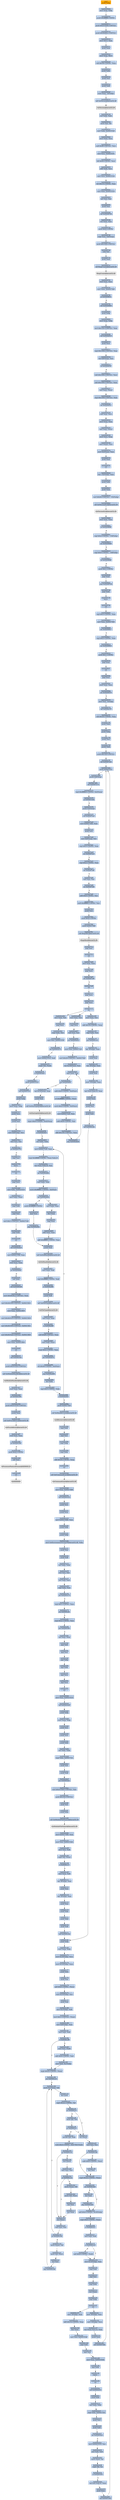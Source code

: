 digraph G {
node[shape=rectangle,style=filled,fillcolor=lightsteelblue,color=lightsteelblue]
bgcolor="transparent"
a0x0040950cpushl_ebp[label="start\npushl %ebp",color="lightgrey",fillcolor="orange"];
a0x0040950dmovl_esp_ebp[label="0x0040950d\nmovl %esp, %ebp"];
a0x0040950fpushl_0xffffffffUINT8[label="0x0040950f\npushl $0xffffffff<UINT8>"];
a0x00409511pushl_0x410248UINT32[label="0x00409511\npushl $0x410248<UINT32>"];
a0x00409516pushl_0x40d04cUINT32[label="0x00409516\npushl $0x40d04c<UINT32>"];
a0x0040951bmovl_fs_0_eax[label="0x0040951b\nmovl %fs:0, %eax"];
a0x00409521pushl_eax[label="0x00409521\npushl %eax"];
a0x00409522movl_esp_fs_0[label="0x00409522\nmovl %esp, %fs:0"];
a0x00409529subl_0x58UINT8_esp[label="0x00409529\nsubl $0x58<UINT8>, %esp"];
a0x0040952cpushl_ebx[label="0x0040952c\npushl %ebx"];
a0x0040952dpushl_esi[label="0x0040952d\npushl %esi"];
a0x0040952epushl_edi[label="0x0040952e\npushl %edi"];
a0x0040952fmovl_esp__24ebp_[label="0x0040952f\nmovl %esp, -24(%ebp)"];
a0x00409532call_GetVersion_kernel32_dll[label="0x00409532\ncall GetVersion@kernel32.dll"];
GetVersion_kernel32_dll[label="GetVersion@kernel32.dll",color="lightgrey",fillcolor="lightgrey"];
a0x00409538xorl_edx_edx[label="0x00409538\nxorl %edx, %edx"];
a0x0040953amovb_ah_dl[label="0x0040953a\nmovb %ah, %dl"];
a0x0040953cmovl_edx_0x00415340[label="0x0040953c\nmovl %edx, 0x00415340"];
a0x00409542movl_eax_ecx[label="0x00409542\nmovl %eax, %ecx"];
a0x00409544andl_0xffUINT32_ecx[label="0x00409544\nandl $0xff<UINT32>, %ecx"];
a0x0040954amovl_ecx_0x0041533c[label="0x0040954a\nmovl %ecx, 0x0041533c"];
a0x00409550shll_0x8UINT8_ecx[label="0x00409550\nshll $0x8<UINT8>, %ecx"];
a0x00409553addl_edx_ecx[label="0x00409553\naddl %edx, %ecx"];
a0x00409555movl_ecx_0x00415338[label="0x00409555\nmovl %ecx, 0x00415338"];
a0x0040955bshrl_0x10UINT8_eax[label="0x0040955b\nshrl $0x10<UINT8>, %eax"];
a0x0040955emovl_eax_0x00415334[label="0x0040955e\nmovl %eax, 0x00415334"];
a0x00409563xorl_esi_esi[label="0x00409563\nxorl %esi, %esi"];
a0x00409565pushl_esi[label="0x00409565\npushl %esi"];
a0x00409566call_0x004097db[label="0x00409566\ncall 0x004097db"];
a0x004097dbxorl_eax_eax[label="0x004097db\nxorl %eax, %eax"];
a0x004097ddpushl_0x0UINT8[label="0x004097dd\npushl $0x0<UINT8>"];
a0x004097dfcmpl_eax_0x8esp_[label="0x004097df\ncmpl %eax, 0x8(%esp)"];
a0x004097e3pushl_0x1000UINT32[label="0x004097e3\npushl $0x1000<UINT32>"];
a0x004097e8sete_al[label="0x004097e8\nsete %al"];
a0x004097ebpushl_eax[label="0x004097eb\npushl %eax"];
a0x004097eccall_HeapCreate_kernel32_dll[label="0x004097ec\ncall HeapCreate@kernel32.dll"];
HeapCreate_kernel32_dll[label="HeapCreate@kernel32.dll",color="lightgrey",fillcolor="lightgrey"];
a0x004097f2testl_eax_eax[label="0x004097f2\ntestl %eax, %eax"];
a0x004097f4movl_eax_0x00417d40[label="0x004097f4\nmovl %eax, 0x00417d40"];
a0x004097f9je_0x00409831[label="0x004097f9\nje 0x00409831"];
a0x004097fbcall_0x00409693[label="0x004097fb\ncall 0x00409693"];
a0x00409693pushl_ebp[label="0x00409693\npushl %ebp"];
a0x00409694movl_esp_ebp[label="0x00409694\nmovl %esp, %ebp"];
a0x00409696movl_0x122cUINT32_eax[label="0x00409696\nmovl $0x122c<UINT32>, %eax"];
a0x0040969bcall_0x0040d510[label="0x0040969b\ncall 0x0040d510"];
a0x0040d510pushl_ecx[label="0x0040d510\npushl %ecx"];
a0x0040d511cmpl_0x1000UINT32_eax[label="0x0040d511\ncmpl $0x1000<UINT32>, %eax"];
a0x0040d516leal_0x8esp__ecx[label="0x0040d516\nleal 0x8(%esp), %ecx"];
a0x0040d51ajb_0x0040d530[label="0x0040d51a\njb 0x0040d530"];
a0x0040d51csubl_0x1000UINT32_ecx[label="0x0040d51c\nsubl $0x1000<UINT32>, %ecx"];
a0x0040d522subl_0x1000UINT32_eax[label="0x0040d522\nsubl $0x1000<UINT32>, %eax"];
a0x0040d527testl_eax_ecx_[label="0x0040d527\ntestl %eax, (%ecx)"];
a0x0040d529cmpl_0x1000UINT32_eax[label="0x0040d529\ncmpl $0x1000<UINT32>, %eax"];
a0x0040d52ejae_0x0040d51c[label="0x0040d52e\njae 0x0040d51c"];
a0x0040d530subl_eax_ecx[label="0x0040d530\nsubl %eax, %ecx"];
a0x0040d532movl_esp_eax[label="0x0040d532\nmovl %esp, %eax"];
a0x0040d534testl_eax_ecx_[label="0x0040d534\ntestl %eax, (%ecx)"];
a0x0040d536movl_ecx_esp[label="0x0040d536\nmovl %ecx, %esp"];
a0x0040d538movl_eax__ecx[label="0x0040d538\nmovl (%eax), %ecx"];
a0x0040d53amovl_0x4eax__eax[label="0x0040d53a\nmovl 0x4(%eax), %eax"];
a0x0040d53dpushl_eax[label="0x0040d53d\npushl %eax"];
a0x0040d53eret[label="0x0040d53e\nret"];
a0x004096a0leal__152ebp__eax[label="0x004096a0\nleal -152(%ebp), %eax"];
a0x004096a6pushl_ebx[label="0x004096a6\npushl %ebx"];
a0x004096a7pushl_eax[label="0x004096a7\npushl %eax"];
a0x004096a8movl_0x94UINT32__152ebp_[label="0x004096a8\nmovl $0x94<UINT32>, -152(%ebp)"];
a0x004096b2call_GetVersionExA_kernel32_dll[label="0x004096b2\ncall GetVersionExA@kernel32.dll"];
GetVersionExA_kernel32_dll[label="GetVersionExA@kernel32.dll",color="lightgrey",fillcolor="lightgrey"];
a0x004096b8testl_eax_eax[label="0x004096b8\ntestl %eax, %eax"];
a0x004096baje_0x004096d6[label="0x004096ba\nje 0x004096d6"];
a0x004096bccmpl_0x2UINT8__136ebp_[label="0x004096bc\ncmpl $0x2<UINT8>, -136(%ebp)"];
a0x004096c3jne_0x004096d6[label="0x004096c3\njne 0x004096d6"];
a0x004096c5cmpl_0x5UINT8__148ebp_[label="0x004096c5\ncmpl $0x5<UINT8>, -148(%ebp)"];
a0x004096ccjb_0x004096d6[label="0x004096cc\njb 0x004096d6"];
a0x004096cepushl_0x1UINT8[label="0x004096ce\npushl $0x1<UINT8>"];
a0x004096d0popl_eax[label="0x004096d0\npopl %eax"];
a0x004096d1jmp_0x004097d8[label="0x004096d1\njmp 0x004097d8"];
a0x004097d8popl_ebx[label="0x004097d8\npopl %ebx"];
a0x004097d9leave_[label="0x004097d9\nleave "];
a0x004097daret[label="0x004097da\nret"];
a0x00409800cmpl_0x3UINT8_eax[label="0x00409800\ncmpl $0x3<UINT8>, %eax"];
a0x00409803movl_eax_0x00417d44[label="0x00409803\nmovl %eax, 0x00417d44"];
a0x00409808jne_0x00409817[label="0x00409808\njne 0x00409817"];
a0x00409817cmpl_0x2UINT8_eax[label="0x00409817\ncmpl $0x2<UINT8>, %eax"];
a0x0040981ajne_0x00409834[label="0x0040981a\njne 0x00409834"];
a0x00409834pushl_0x1UINT8[label="0x00409834\npushl $0x1<UINT8>"];
a0x00409836popl_eax[label="0x00409836\npopl %eax"];
a0x00409837ret[label="0x00409837\nret"];
a0x0040956bpopl_ecx[label="0x0040956b\npopl %ecx"];
a0x0040956ctestl_eax_eax[label="0x0040956c\ntestl %eax, %eax"];
a0x0040956ejne_0x00409578[label="0x0040956e\njne 0x00409578"];
a0x00409578movl_esi__4ebp_[label="0x00409578\nmovl %esi, -4(%ebp)"];
a0x0040957bcall_0x0040a7f3[label="0x0040957b\ncall 0x0040a7f3"];
a0x0040a7f3subl_0x44UINT8_esp[label="0x0040a7f3\nsubl $0x44<UINT8>, %esp"];
a0x0040a7f6pushl_ebx[label="0x0040a7f6\npushl %ebx"];
a0x0040a7f7pushl_ebp[label="0x0040a7f7\npushl %ebp"];
a0x0040a7f8pushl_esi[label="0x0040a7f8\npushl %esi"];
a0x0040a7f9pushl_edi[label="0x0040a7f9\npushl %edi"];
a0x0040a7fapushl_0x100UINT32[label="0x0040a7fa\npushl $0x100<UINT32>"];
a0x0040a7ffcall_0x00407e62[label="0x0040a7ff\ncall 0x00407e62"];
a0x00407e62pushl_0x0041531c[label="0x00407e62\npushl 0x0041531c"];
a0x00407e68pushl_0x8esp_[label="0x00407e68\npushl 0x8(%esp)"];
a0x00407e6ccall_0x00407e74[label="0x00407e6c\ncall 0x00407e74"];
a0x00407e74cmpl_0xffffffe0UINT8_0x4esp_[label="0x00407e74\ncmpl $0xffffffe0<UINT8>, 0x4(%esp)"];
a0x00407e79ja_0x00407e9d[label="0x00407e79\nja 0x00407e9d"];
a0x00407e7bpushl_0x4esp_[label="0x00407e7b\npushl 0x4(%esp)"];
a0x00407e7fcall_0x00407ea0[label="0x00407e7f\ncall 0x00407ea0"];
a0x00407ea0movl_0x00417d44_eax[label="0x00407ea0\nmovl 0x00417d44, %eax"];
a0x00407ea5pushl_esi[label="0x00407ea5\npushl %esi"];
a0x00407ea6movl_0x8esp__esi[label="0x00407ea6\nmovl 0x8(%esp), %esi"];
a0x00407eaacmpl_0x3UINT8_eax[label="0x00407eaa\ncmpl $0x3<UINT8>, %eax"];
a0x00407eadjne_0x00407ec4[label="0x00407ead\njne 0x00407ec4"];
a0x00407ec4cmpl_0x2UINT8_eax[label="0x00407ec4\ncmpl $0x2<UINT8>, %eax"];
a0x00407ec7jne_0x00407ef6[label="0x00407ec7\njne 0x00407ef6"];
a0x00407ef6testl_esi_esi[label="0x00407ef6\ntestl %esi, %esi"];
a0x00407ef8jne_0x00407efd[label="0x00407ef8\njne 0x00407efd"];
a0x00407efdaddl_0xfUINT8_esi[label="0x00407efd\naddl $0xf<UINT8>, %esi"];
a0x00407f00andl_0xfffffff0UINT8_esi[label="0x00407f00\nandl $0xfffffff0<UINT8>, %esi"];
a0x00407f03pushl_esi[label="0x00407f03\npushl %esi"];
a0x00407f04pushl_0x0UINT8[label="0x00407f04\npushl $0x0<UINT8>"];
a0x00407f06pushl_0x00417d40[label="0x00407f06\npushl 0x00417d40"];
a0x00407f0ccall_HeapAlloc_kernel32_dll[label="0x00407f0c\ncall HeapAlloc@kernel32.dll"];
HeapAlloc_kernel32_dll[label="HeapAlloc@kernel32.dll",color="lightgrey",fillcolor="lightgrey"];
a0x00407f12popl_esi[label="0x00407f12\npopl %esi"];
a0x00407f13ret[label="0x00407f13\nret"];
a0x00407e84testl_eax_eax[label="0x00407e84\ntestl %eax, %eax"];
a0x00407e86popl_ecx[label="0x00407e86\npopl %ecx"];
a0x00407e87jne_0x00407e9f[label="0x00407e87\njne 0x00407e9f"];
a0x00407e9fret[label="0x00407e9f\nret"];
a0x00407e71popl_ecx[label="0x00407e71\npopl %ecx"];
a0x00407e72popl_ecx[label="0x00407e72\npopl %ecx"];
a0x00407e73ret[label="0x00407e73\nret"];
a0x0040a804movl_eax_esi[label="0x0040a804\nmovl %eax, %esi"];
a0x0040a806popl_ecx[label="0x0040a806\npopl %ecx"];
a0x0040a807testl_esi_esi[label="0x0040a807\ntestl %esi, %esi"];
a0x0040a809jne_0x0040a813[label="0x0040a809\njne 0x0040a813"];
a0x0040a813movl_esi_0x00417c20[label="0x0040a813\nmovl %esi, 0x00417c20"];
a0x0040a819movl_0x20UINT32_0x00417d20[label="0x0040a819\nmovl $0x20<UINT32>, 0x00417d20"];
a0x0040a823leal_0x100esi__eax[label="0x0040a823\nleal 0x100(%esi), %eax"];
a0x0040a829cmpl_eax_esi[label="0x0040a829\ncmpl %eax, %esi"];
a0x0040a82bjae_0x0040a847[label="0x0040a82b\njae 0x0040a847"];
a0x0040a82dandb_0x0UINT8_0x4esi_[label="0x0040a82d\nandb $0x0<UINT8>, 0x4(%esi)"];
a0x0040a831orl_0xffffffffUINT8_esi_[label="0x0040a831\norl $0xffffffff<UINT8>, (%esi)"];
a0x0040a834movb_0xaUINT8_0x5esi_[label="0x0040a834\nmovb $0xa<UINT8>, 0x5(%esi)"];
a0x0040a838movl_0x00417c20_eax[label="0x0040a838\nmovl 0x00417c20, %eax"];
a0x0040a83daddl_0x8UINT8_esi[label="0x0040a83d\naddl $0x8<UINT8>, %esi"];
a0x0040a840addl_0x100UINT32_eax[label="0x0040a840\naddl $0x100<UINT32>, %eax"];
a0x0040a845jmp_0x0040a829[label="0x0040a845\njmp 0x0040a829"];
a0x0040a847leal_0x10esp__eax[label="0x0040a847\nleal 0x10(%esp), %eax"];
a0x0040a84bpushl_eax[label="0x0040a84b\npushl %eax"];
a0x0040a84ccall_GetStartupInfoA_kernel32_dll[label="0x0040a84c\ncall GetStartupInfoA@kernel32.dll"];
GetStartupInfoA_kernel32_dll[label="GetStartupInfoA@kernel32.dll",color="lightgrey",fillcolor="lightgrey"];
a0x0040a852cmpw_0x0UINT8_0x42esp_[label="0x0040a852\ncmpw $0x0<UINT8>, 0x42(%esp)"];
a0x0040a858je_0x0040a923[label="0x0040a858\nje 0x0040a923"];
a0x0040a923xorl_ebx_ebx[label="0x0040a923\nxorl %ebx, %ebx"];
a0x0040a925movl_0x00417c20_eax[label="0x0040a925\nmovl 0x00417c20, %eax"];
a0x0040a92acmpl_0xffffffffUINT8_eaxebx8_[label="0x0040a92a\ncmpl $0xffffffff<UINT8>, (%eax,%ebx,8)"];
a0x0040a92eleal_eaxebx8__esi[label="0x0040a92e\nleal (%eax,%ebx,8), %esi"];
a0x0040a931jne_0x0040a980[label="0x0040a931\njne 0x0040a980"];
a0x0040a933testl_ebx_ebx[label="0x0040a933\ntestl %ebx, %ebx"];
a0x0040a935movb_0xffffff81UINT8_0x4esi_[label="0x0040a935\nmovb $0xffffff81<UINT8>, 0x4(%esi)"];
a0x0040a939jne_0x0040a940[label="0x0040a939\njne 0x0040a940"];
a0x0040a93bpushl_0xfffffff6UINT8[label="0x0040a93b\npushl $0xfffffff6<UINT8>"];
a0x0040a93dpopl_eax[label="0x0040a93d\npopl %eax"];
a0x0040a93ejmp_0x0040a94a[label="0x0040a93e\njmp 0x0040a94a"];
a0x0040a94apushl_eax[label="0x0040a94a\npushl %eax"];
a0x0040a94bcall_GetStdHandle_kernel32_dll[label="0x0040a94b\ncall GetStdHandle@kernel32.dll"];
GetStdHandle_kernel32_dll[label="GetStdHandle@kernel32.dll",color="lightgrey",fillcolor="lightgrey"];
a0x0040a951movl_eax_edi[label="0x0040a951\nmovl %eax, %edi"];
a0x0040a953cmpl_0xffffffffUINT8_edi[label="0x0040a953\ncmpl $0xffffffff<UINT8>, %edi"];
a0x0040a956je_0x0040a96f[label="0x0040a956\nje 0x0040a96f"];
a0x0040a958pushl_edi[label="0x0040a958\npushl %edi"];
a0x0040a959call_GetFileType_kernel32_dll[label="0x0040a959\ncall GetFileType@kernel32.dll"];
GetFileType_kernel32_dll[label="GetFileType@kernel32.dll",color="lightgrey",fillcolor="lightgrey"];
a0x0040a95ftestl_eax_eax[label="0x0040a95f\ntestl %eax, %eax"];
a0x0040a961je_0x0040a96f[label="0x0040a961\nje 0x0040a96f"];
a0x0040a963andl_0xffUINT32_eax[label="0x0040a963\nandl $0xff<UINT32>, %eax"];
a0x0040a968movl_edi_esi_[label="0x0040a968\nmovl %edi, (%esi)"];
a0x0040a96acmpl_0x2UINT8_eax[label="0x0040a96a\ncmpl $0x2<UINT8>, %eax"];
a0x0040a96djne_0x0040a975[label="0x0040a96d\njne 0x0040a975"];
a0x0040a96forb_0x40UINT8_0x4esi_[label="0x0040a96f\norb $0x40<UINT8>, 0x4(%esi)"];
a0x0040a973jmp_0x0040a984[label="0x0040a973\njmp 0x0040a984"];
a0x0040a984incl_ebx[label="0x0040a984\nincl %ebx"];
a0x0040a985cmpl_0x3UINT8_ebx[label="0x0040a985\ncmpl $0x3<UINT8>, %ebx"];
a0x0040a988jl_0x0040a925[label="0x0040a988\njl 0x0040a925"];
a0x0040a940movl_ebx_eax[label="0x0040a940\nmovl %ebx, %eax"];
a0x0040a942decl_eax[label="0x0040a942\ndecl %eax"];
a0x0040a943negl_eax[label="0x0040a943\nnegl %eax"];
a0x0040a945sbbl_eax_eax[label="0x0040a945\nsbbl %eax, %eax"];
a0x0040a947addl_0xfffffff5UINT8_eax[label="0x0040a947\naddl $0xfffffff5<UINT8>, %eax"];
a0x0040a98apushl_0x00417d20[label="0x0040a98a\npushl 0x00417d20"];
a0x0040a990call_SetHandleCount_kernel32_dll[label="0x0040a990\ncall SetHandleCount@kernel32.dll"];
LockResource_kernel32_dll[label="LockResource@kernel32.dll",color="lightgrey",fillcolor="lightgrey"];
a0x0040a996popl_edi[label="0x0040a996\npopl %edi"];
a0x0040a997popl_esi[label="0x0040a997\npopl %esi"];
a0x0040a998popl_ebp[label="0x0040a998\npopl %ebp"];
a0x0040a999popl_ebx[label="0x0040a999\npopl %ebx"];
a0x0040a99aaddl_0x44UINT8_esp[label="0x0040a99a\naddl $0x44<UINT8>, %esp"];
a0x0040a99dret[label="0x0040a99d\nret"];
a0x00409580call_GetCommandLineA_kernel32_dll[label="0x00409580\ncall GetCommandLineA@kernel32.dll"];
GetCommandLineA_kernel32_dll[label="GetCommandLineA@kernel32.dll",color="lightgrey",fillcolor="lightgrey"];
a0x00409586movl_eax_0x00417d48[label="0x00409586\nmovl %eax, 0x00417d48"];
a0x0040958bcall_0x0040ce22[label="0x0040958b\ncall 0x0040ce22"];
a0x0040ce22pushl_ecx[label="0x0040ce22\npushl %ecx"];
a0x0040ce23pushl_ecx[label="0x0040ce23\npushl %ecx"];
a0x0040ce24movl_0x004154b8_eax[label="0x0040ce24\nmovl 0x004154b8, %eax"];
a0x0040ce29pushl_ebx[label="0x0040ce29\npushl %ebx"];
a0x0040ce2apushl_ebp[label="0x0040ce2a\npushl %ebp"];
a0x0040ce2bmovl_GetEnvironmentStringsW_kernel32_dll_ebp[label="0x0040ce2b\nmovl GetEnvironmentStringsW@kernel32.dll, %ebp"];
a0x0040ce31pushl_esi[label="0x0040ce31\npushl %esi"];
a0x0040ce32pushl_edi[label="0x0040ce32\npushl %edi"];
a0x0040ce33xorl_ebx_ebx[label="0x0040ce33\nxorl %ebx, %ebx"];
a0x0040ce35xorl_esi_esi[label="0x0040ce35\nxorl %esi, %esi"];
a0x0040ce37xorl_edi_edi[label="0x0040ce37\nxorl %edi, %edi"];
a0x0040ce39cmpl_ebx_eax[label="0x0040ce39\ncmpl %ebx, %eax"];
a0x0040ce3bjne_0x0040ce70[label="0x0040ce3b\njne 0x0040ce70"];
a0x0040ce70cmpl_0x1UINT8_eax[label="0x0040ce70\ncmpl $0x1<UINT8>, %eax"];
a0x0040ce73jne_0x0040cefa[label="0x0040ce73\njne 0x0040cefa"];
a0x0040cefacmpl_0x2UINT8_eax[label="0x0040cefa\ncmpl $0x2<UINT8>, %eax"];
a0x0040cefdjne_0x0040cf4b[label="0x0040cefd\njne 0x0040cf4b"];
a0x0040cf4bxorl_eax_eax[label="0x0040cf4b\nxorl %eax, %eax"];
a0x0040cf4dpopl_edi[label="0x0040cf4d\npopl %edi"];
a0x0040cf4epopl_esi[label="0x0040cf4e\npopl %esi"];
a0x0040cf4fpopl_ebp[label="0x0040cf4f\npopl %ebp"];
a0x0040cf50popl_ebx[label="0x0040cf50\npopl %ebx"];
a0x0040cf51popl_ecx[label="0x0040cf51\npopl %ecx"];
a0x0040cf52popl_ecx[label="0x0040cf52\npopl %ecx"];
a0x0040cf53ret[label="0x0040cf53\nret"];
a0x00409590movl_eax_0x00415310[label="0x00409590\nmovl %eax, 0x00415310"];
a0x00409595call_0x0040cbd5[label="0x00409595\ncall 0x0040cbd5"];
a0x0040cbd5pushl_ebp[label="0x0040cbd5\npushl %ebp"];
a0x0040cbd6movl_esp_ebp[label="0x0040cbd6\nmovl %esp, %ebp"];
a0x0040cbd8pushl_ecx[label="0x0040cbd8\npushl %ecx"];
a0x0040cbd9pushl_ecx[label="0x0040cbd9\npushl %ecx"];
a0x0040cbdapushl_ebx[label="0x0040cbda\npushl %ebx"];
a0x0040cbdbxorl_ebx_ebx[label="0x0040cbdb\nxorl %ebx, %ebx"];
a0x0040cbddcmpl_ebx_0x00417c0c[label="0x0040cbdd\ncmpl %ebx, 0x00417c0c"];
a0x0040cbe3pushl_esi[label="0x0040cbe3\npushl %esi"];
a0x0040cbe4pushl_edi[label="0x0040cbe4\npushl %edi"];
a0x0040cbe5jne_0x0040cbec[label="0x0040cbe5\njne 0x0040cbec"];
a0x0040cbecmovl_0x4153b4UINT32_esi[label="0x0040cbec\nmovl $0x4153b4<UINT32>, %esi"];
a0x0040cbf1pushl_0x104UINT32[label="0x0040cbf1\npushl $0x104<UINT32>"];
a0x0040cbf6pushl_esi[label="0x0040cbf6\npushl %esi"];
a0x0040cbf7pushl_ebx[label="0x0040cbf7\npushl %ebx"];
a0x0040cbf8call_GetModuleFileNameA_kernel32_dll[label="0x0040cbf8\ncall GetModuleFileNameA@kernel32.dll"];
GetModuleFileNameA_kernel32_dll[label="GetModuleFileNameA@kernel32.dll",color="lightgrey",fillcolor="lightgrey"];
a0x0040cbfemovl_0x00417d48_eax[label="0x0040cbfe\nmovl 0x00417d48, %eax"];
a0x0040cc03movl_esi_0x00415360[label="0x0040cc03\nmovl %esi, 0x00415360"];
a0x0040cc09movl_esi_edi[label="0x0040cc09\nmovl %esi, %edi"];
a0x0040cc0bcmpb_bl_eax_[label="0x0040cc0b\ncmpb %bl, (%eax)"];
a0x0040cc0dje_0x0040cc11[label="0x0040cc0d\nje 0x0040cc11"];
a0x0040cc0fmovl_eax_edi[label="0x0040cc0f\nmovl %eax, %edi"];
a0x0040cc11leal__8ebp__eax[label="0x0040cc11\nleal -8(%ebp), %eax"];
a0x0040cc14pushl_eax[label="0x0040cc14\npushl %eax"];
a0x0040cc15leal__4ebp__eax[label="0x0040cc15\nleal -4(%ebp), %eax"];
a0x0040cc18pushl_eax[label="0x0040cc18\npushl %eax"];
a0x0040cc19pushl_ebx[label="0x0040cc19\npushl %ebx"];
a0x0040cc1apushl_ebx[label="0x0040cc1a\npushl %ebx"];
a0x0040cc1bpushl_edi[label="0x0040cc1b\npushl %edi"];
a0x0040cc1ccall_0x0040cc6e[label="0x0040cc1c\ncall 0x0040cc6e"];
a0x0040cc6epushl_ebp[label="0x0040cc6e\npushl %ebp"];
a0x0040cc6fmovl_esp_ebp[label="0x0040cc6f\nmovl %esp, %ebp"];
a0x0040cc71movl_0x18ebp__ecx[label="0x0040cc71\nmovl 0x18(%ebp), %ecx"];
a0x0040cc74movl_0x14ebp__eax[label="0x0040cc74\nmovl 0x14(%ebp), %eax"];
a0x0040cc77pushl_ebx[label="0x0040cc77\npushl %ebx"];
a0x0040cc78pushl_esi[label="0x0040cc78\npushl %esi"];
a0x0040cc79andl_0x0UINT8_ecx_[label="0x0040cc79\nandl $0x0<UINT8>, (%ecx)"];
a0x0040cc7cmovl_0x10ebp__esi[label="0x0040cc7c\nmovl 0x10(%ebp), %esi"];
a0x0040cc7fpushl_edi[label="0x0040cc7f\npushl %edi"];
a0x0040cc80movl_0xcebp__edi[label="0x0040cc80\nmovl 0xc(%ebp), %edi"];
a0x0040cc83movl_0x1UINT32_eax_[label="0x0040cc83\nmovl $0x1<UINT32>, (%eax)"];
a0x0040cc89movl_0x8ebp__eax[label="0x0040cc89\nmovl 0x8(%ebp), %eax"];
a0x0040cc8ctestl_edi_edi[label="0x0040cc8c\ntestl %edi, %edi"];
a0x0040cc8eje_0x0040cc98[label="0x0040cc8e\nje 0x0040cc98"];
a0x0040cc98cmpb_0x22UINT8_eax_[label="0x0040cc98\ncmpb $0x22<UINT8>, (%eax)"];
a0x0040cc9bjne_0x0040cce1[label="0x0040cc9b\njne 0x0040cce1"];
a0x0040cc9dmovb_0x1eax__dl[label="0x0040cc9d\nmovb 0x1(%eax), %dl"];
a0x0040cca0incl_eax[label="0x0040cca0\nincl %eax"];
a0x0040cca1cmpb_0x22UINT8_dl[label="0x0040cca1\ncmpb $0x22<UINT8>, %dl"];
a0x0040cca4je_0x0040cccf[label="0x0040cca4\nje 0x0040cccf"];
a0x0040cca6testb_dl_dl[label="0x0040cca6\ntestb %dl, %dl"];
a0x0040cca8je_0x0040cccf[label="0x0040cca8\nje 0x0040cccf"];
a0x0040ccaamovzbl_dl_edx[label="0x0040ccaa\nmovzbl %dl, %edx"];
a0x0040ccadtestb_0x4UINT8_0x417b01edx_[label="0x0040ccad\ntestb $0x4<UINT8>, 0x417b01(%edx)"];
a0x0040ccb4je_0x0040ccc2[label="0x0040ccb4\nje 0x0040ccc2"];
a0x0040ccb6incl_ecx_[label="0x0040ccb6\nincl (%ecx)"];
a0x0040ccb8testl_esi_esi[label="0x0040ccb8\ntestl %esi, %esi"];
a0x0040ccbaje_0x0040ccc2[label="0x0040ccba\nje 0x0040ccc2"];
a0x0040ccc2incl_ecx_[label="0x0040ccc2\nincl (%ecx)"];
a0x0040ccc4testl_esi_esi[label="0x0040ccc4\ntestl %esi, %esi"];
a0x0040ccc6je_0x0040cc9d[label="0x0040ccc6\nje 0x0040cc9d"];
a0x0040cccfincl_ecx_[label="0x0040cccf\nincl (%ecx)"];
a0x0040ccd1testl_esi_esi[label="0x0040ccd1\ntestl %esi, %esi"];
a0x0040ccd3je_0x0040ccd9[label="0x0040ccd3\nje 0x0040ccd9"];
a0x0040ccd9cmpb_0x22UINT8_eax_[label="0x0040ccd9\ncmpb $0x22<UINT8>, (%eax)"];
a0x0040ccdcjne_0x0040cd24[label="0x0040ccdc\njne 0x0040cd24"];
a0x0040ccdeincl_eax[label="0x0040ccde\nincl %eax"];
a0x0040ccdfjmp_0x0040cd24[label="0x0040ccdf\njmp 0x0040cd24"];
a0x0040cd24andl_0x0UINT8_0x18ebp_[label="0x0040cd24\nandl $0x0<UINT8>, 0x18(%ebp)"];
a0x0040cd28cmpb_0x0UINT8_eax_[label="0x0040cd28\ncmpb $0x0<UINT8>, (%eax)"];
a0x0040cd2bje_0x0040ce11[label="0x0040cd2b\nje 0x0040ce11"];
a0x0040ce11testl_edi_edi[label="0x0040ce11\ntestl %edi, %edi"];
a0x0040ce13je_0x0040ce18[label="0x0040ce13\nje 0x0040ce18"];
a0x0040ce18movl_0x14ebp__eax[label="0x0040ce18\nmovl 0x14(%ebp), %eax"];
a0x0040ce1bpopl_edi[label="0x0040ce1b\npopl %edi"];
a0x0040ce1cpopl_esi[label="0x0040ce1c\npopl %esi"];
a0x0040ce1dpopl_ebx[label="0x0040ce1d\npopl %ebx"];
a0x0040ce1eincl_eax_[label="0x0040ce1e\nincl (%eax)"];
a0x0040ce20popl_ebp[label="0x0040ce20\npopl %ebp"];
a0x0040ce21ret[label="0x0040ce21\nret"];
a0x0040cc21movl__8ebp__eax[label="0x0040cc21\nmovl -8(%ebp), %eax"];
a0x0040cc24movl__4ebp__ecx[label="0x0040cc24\nmovl -4(%ebp), %ecx"];
a0x0040cc27leal_eaxecx4__eax[label="0x0040cc27\nleal (%eax,%ecx,4), %eax"];
a0x0040cc2apushl_eax[label="0x0040cc2a\npushl %eax"];
a0x0040cc2bcall_0x00407e62[label="0x0040cc2b\ncall 0x00407e62"];
a0x0040cc30movl_eax_esi[label="0x0040cc30\nmovl %eax, %esi"];
a0x0040cc32addl_0x18UINT8_esp[label="0x0040cc32\naddl $0x18<UINT8>, %esp"];
a0x0040cc35cmpl_ebx_esi[label="0x0040cc35\ncmpl %ebx, %esi"];
a0x0040cc37jne_0x0040cc41[label="0x0040cc37\njne 0x0040cc41"];
a0x0040cc41leal__8ebp__eax[label="0x0040cc41\nleal -8(%ebp), %eax"];
a0x0040cc44pushl_eax[label="0x0040cc44\npushl %eax"];
a0x0040cc45leal__4ebp__eax[label="0x0040cc45\nleal -4(%ebp), %eax"];
a0x0040cc48pushl_eax[label="0x0040cc48\npushl %eax"];
a0x0040cc49movl__4ebp__eax[label="0x0040cc49\nmovl -4(%ebp), %eax"];
a0x0040cc4cleal_esieax4__eax[label="0x0040cc4c\nleal (%esi,%eax,4), %eax"];
a0x0040cc4fpushl_eax[label="0x0040cc4f\npushl %eax"];
a0x0040cc50pushl_esi[label="0x0040cc50\npushl %esi"];
a0x0040cc51pushl_edi[label="0x0040cc51\npushl %edi"];
a0x0040cc52call_0x0040cc6e[label="0x0040cc52\ncall 0x0040cc6e"];
a0x0040cc90movl_esi_edi_[label="0x0040cc90\nmovl %esi, (%edi)"];
a0x0040cc92addl_0x4UINT8_edi[label="0x0040cc92\naddl $0x4<UINT8>, %edi"];
a0x0040cc95movl_edi_0xcebp_[label="0x0040cc95\nmovl %edi, 0xc(%ebp)"];
a0x0040ccbcmovb_eax__dl[label="0x0040ccbc\nmovb (%eax), %dl"];
a0x0040ccbemovb_dl_esi_[label="0x0040ccbe\nmovb %dl, (%esi)"];
a0x0040ccc0incl_esi[label="0x0040ccc0\nincl %esi"];
a0x0040ccc1incl_eax[label="0x0040ccc1\nincl %eax"];
a0x0040ccc8movb_eax__dl[label="0x0040ccc8\nmovb (%eax), %dl"];
a0x0040cccamovb_dl_esi_[label="0x0040ccca\nmovb %dl, (%esi)"];
a0x0040ccccincl_esi[label="0x0040cccc\nincl %esi"];
a0x0040cccdjmp_0x0040cc9d[label="0x0040cccd\njmp 0x0040cc9d"];
a0x0040ccd5andb_0x0UINT8_esi_[label="0x0040ccd5\nandb $0x0<UINT8>, (%esi)"];
a0x0040ccd8incl_esi[label="0x0040ccd8\nincl %esi"];
a0x0040ce15andl_0x0UINT8_edi_[label="0x0040ce15\nandl $0x0<UINT8>, (%edi)"];
a0x0040cc57movl__4ebp__eax[label="0x0040cc57\nmovl -4(%ebp), %eax"];
a0x0040cc5aaddl_0x14UINT8_esp[label="0x0040cc5a\naddl $0x14<UINT8>, %esp"];
a0x0040cc5ddecl_eax[label="0x0040cc5d\ndecl %eax"];
a0x0040cc5emovl_esi_0x00415348[label="0x0040cc5e\nmovl %esi, 0x00415348"];
a0x0040cc64popl_edi[label="0x0040cc64\npopl %edi"];
a0x0040cc65popl_esi[label="0x0040cc65\npopl %esi"];
a0x0040cc66movl_eax_0x00415344[label="0x0040cc66\nmovl %eax, 0x00415344"];
a0x0040cc6bpopl_ebx[label="0x0040cc6b\npopl %ebx"];
a0x0040cc6cleave_[label="0x0040cc6c\nleave "];
a0x0040cc6dret[label="0x0040cc6d\nret"];
a0x0040959acall_0x0040cb1c[label="0x0040959a\ncall 0x0040cb1c"];
a0x0040cb1cpushl_ebx[label="0x0040cb1c\npushl %ebx"];
a0x0040cb1dxorl_ebx_ebx[label="0x0040cb1d\nxorl %ebx, %ebx"];
a0x0040cb1fcmpl_ebx_0x00417c0c[label="0x0040cb1f\ncmpl %ebx, 0x00417c0c"];
a0x0040cb25pushl_esi[label="0x0040cb25\npushl %esi"];
a0x0040cb26pushl_edi[label="0x0040cb26\npushl %edi"];
a0x0040cb27jne_0x0040cb2e[label="0x0040cb27\njne 0x0040cb2e"];
a0x0040cb2emovl_0x00415310_esi[label="0x0040cb2e\nmovl 0x00415310, %esi"];
a0x0040cb34xorl_edi_edi[label="0x0040cb34\nxorl %edi, %edi"];
a0x0040cb36movb_esi__al[label="0x0040cb36\nmovb (%esi), %al"];
a0x0040cb38cmpb_bl_al[label="0x0040cb38\ncmpb %bl, %al"];
a0x0040cb3aje_0x0040cb4e[label="0x0040cb3a\nje 0x0040cb4e"];
a0x0040cb4eleal_0x4edi4__eax[label="0x0040cb4e\nleal 0x4(,%edi,4), %eax"];
a0x0040cb55pushl_eax[label="0x0040cb55\npushl %eax"];
a0x0040cb56call_0x00407e62[label="0x0040cb56\ncall 0x00407e62"];
a0x0040cb5bmovl_eax_esi[label="0x0040cb5b\nmovl %eax, %esi"];
a0x0040cb5dpopl_ecx[label="0x0040cb5d\npopl %ecx"];
a0x0040cb5ecmpl_ebx_esi[label="0x0040cb5e\ncmpl %ebx, %esi"];
a0x0040cb60movl_esi_0x00415350[label="0x0040cb60\nmovl %esi, 0x00415350"];
a0x0040cb66jne_0x0040cb70[label="0x0040cb66\njne 0x0040cb70"];
a0x0040cb70movl_0x00415310_edi[label="0x0040cb70\nmovl 0x00415310, %edi"];
a0x0040cb76cmpb_bl_edi_[label="0x0040cb76\ncmpb %bl, (%edi)"];
a0x0040cb78je_0x0040cbb3[label="0x0040cb78\nje 0x0040cbb3"];
a0x0040cbb3pushl_0x00415310[label="0x0040cbb3\npushl 0x00415310"];
a0x0040cbb9call_0x00407f14[label="0x0040cbb9\ncall 0x00407f14"];
a0x00407f14pushl_ebp[label="0x00407f14\npushl %ebp"];
a0x00407f15movl_esp_ebp[label="0x00407f15\nmovl %esp, %ebp"];
a0x00407f17pushl_ecx[label="0x00407f17\npushl %ecx"];
a0x00407f18pushl_esi[label="0x00407f18\npushl %esi"];
a0x00407f19movl_0x8ebp__esi[label="0x00407f19\nmovl 0x8(%ebp), %esi"];
a0x00407f1ctestl_esi_esi[label="0x00407f1c\ntestl %esi, %esi"];
a0x00407f1eje_0x00407f7a[label="0x00407f1e\nje 0x00407f7a"];
a0x00407f7apopl_esi[label="0x00407f7a\npopl %esi"];
a0x00407f7bleave_[label="0x00407f7b\nleave "];
a0x00407f7cret[label="0x00407f7c\nret"];
a0x0040cbbepopl_ecx[label="0x0040cbbe\npopl %ecx"];
a0x0040cbbfmovl_ebx_0x00415310[label="0x0040cbbf\nmovl %ebx, 0x00415310"];
a0x0040cbc5movl_ebx_esi_[label="0x0040cbc5\nmovl %ebx, (%esi)"];
a0x0040cbc7popl_edi[label="0x0040cbc7\npopl %edi"];
a0x0040cbc8popl_esi[label="0x0040cbc8\npopl %esi"];
a0x0040cbc9movl_0x1UINT32_0x00417c08[label="0x0040cbc9\nmovl $0x1<UINT32>, 0x00417c08"];
a0x0040cbd3popl_ebx[label="0x0040cbd3\npopl %ebx"];
a0x0040cbd4ret[label="0x0040cbd4\nret"];
a0x0040959fcall_0x0040abc8[label="0x0040959f\ncall 0x0040abc8"];
a0x0040abc8movl_0x00411358_eax[label="0x0040abc8\nmovl 0x00411358, %eax"];
a0x0040abcdtestl_eax_eax[label="0x0040abcd\ntestl %eax, %eax"];
a0x0040abcfje_0x0040abd3[label="0x0040abcf\nje 0x0040abd3"];
a0x0040abd1call_eax[label="0x0040abd1\ncall %eax"];
a0x004093c0call_0x004093d8[label="0x004093c0\ncall 0x004093d8"];
a0x004093d8movl_0x40c8caUINT32_eax[label="0x004093d8\nmovl $0x40c8ca<UINT32>, %eax"];
a0x004093ddmovl_0x40c55fUINT32_0x00413834[label="0x004093dd\nmovl $0x40c55f<UINT32>, 0x00413834"];
a0x004093e7movl_eax_0x00413830[label="0x004093e7\nmovl %eax, 0x00413830"];
a0x004093ecmovl_0x40c5c5UINT32_0x00413838[label="0x004093ec\nmovl $0x40c5c5<UINT32>, 0x00413838"];
a0x004093f6movl_0x40c505UINT32_0x0041383c[label="0x004093f6\nmovl $0x40c505<UINT32>, 0x0041383c"];
a0x00409400movl_0x40c5adUINT32_0x00413840[label="0x00409400\nmovl $0x40c5ad<UINT32>, 0x00413840"];
a0x0040940amovl_eax_0x00413844[label="0x0040940a\nmovl %eax, 0x00413844"];
a0x0040940fret[label="0x0040940f\nret"];
a0x004093c5call_0x0040c4dc[label="0x004093c5\ncall 0x0040c4dc"];
a0x0040c4dcpushl_0x41034cUINT32[label="0x0040c4dc\npushl $0x41034c<UINT32>"];
a0x0040c4e1call_GetModuleHandleA_kernel32_dll[label="0x0040c4e1\ncall GetModuleHandleA@kernel32.dll"];
GetModuleHandleA_kernel32_dll[label="GetModuleHandleA@kernel32.dll",color="lightgrey",fillcolor="lightgrey"];
a0x0040c4e7testl_eax_eax[label="0x0040c4e7\ntestl %eax, %eax"];
a0x0040c4e9je_0x0040c500[label="0x0040c4e9\nje 0x0040c500"];
a0x0040c4ebpushl_0x410330UINT32[label="0x0040c4eb\npushl $0x410330<UINT32>"];
a0x0040c4f0pushl_eax[label="0x0040c4f0\npushl %eax"];
a0x0040c4f1call_GetProcAddress_kernel32_dll[label="0x0040c4f1\ncall GetProcAddress@kernel32.dll"];
GetProcAddress_kernel32_dll[label="GetProcAddress@kernel32.dll",color="lightgrey",fillcolor="lightgrey"];
a0x0040c4f7testl_eax_eax[label="0x0040c4f7\ntestl %eax, %eax"];
a0x0040c4f9je_0x0040c500[label="0x0040c4f9\nje 0x0040c500"];
a0x0040c4fbpushl_0x0UINT8[label="0x0040c4fb\npushl $0x0<UINT8>"];
a0x0040c4fdcall_eax[label="0x0040c4fd\ncall %eax"];
IsProcessorFeaturePresent_KERNEL32[label="IsProcessorFeaturePresent@KERNEL32",color="lightgrey",fillcolor="lightgrey"];
a0x0040c4ffret[label="0x0040c4ff\nret"];
a0x00000000[label="0x00000000",color="lightgrey",fillcolor="lightgrey"];
a0x0040950cpushl_ebp -> a0x0040950dmovl_esp_ebp [color="#000000"];
a0x0040950dmovl_esp_ebp -> a0x0040950fpushl_0xffffffffUINT8 [color="#000000"];
a0x0040950fpushl_0xffffffffUINT8 -> a0x00409511pushl_0x410248UINT32 [color="#000000"];
a0x00409511pushl_0x410248UINT32 -> a0x00409516pushl_0x40d04cUINT32 [color="#000000"];
a0x00409516pushl_0x40d04cUINT32 -> a0x0040951bmovl_fs_0_eax [color="#000000"];
a0x0040951bmovl_fs_0_eax -> a0x00409521pushl_eax [color="#000000"];
a0x00409521pushl_eax -> a0x00409522movl_esp_fs_0 [color="#000000"];
a0x00409522movl_esp_fs_0 -> a0x00409529subl_0x58UINT8_esp [color="#000000"];
a0x00409529subl_0x58UINT8_esp -> a0x0040952cpushl_ebx [color="#000000"];
a0x0040952cpushl_ebx -> a0x0040952dpushl_esi [color="#000000"];
a0x0040952dpushl_esi -> a0x0040952epushl_edi [color="#000000"];
a0x0040952epushl_edi -> a0x0040952fmovl_esp__24ebp_ [color="#000000"];
a0x0040952fmovl_esp__24ebp_ -> a0x00409532call_GetVersion_kernel32_dll [color="#000000"];
a0x00409532call_GetVersion_kernel32_dll -> GetVersion_kernel32_dll [color="#000000"];
GetVersion_kernel32_dll -> a0x00409538xorl_edx_edx [color="#000000"];
a0x00409538xorl_edx_edx -> a0x0040953amovb_ah_dl [color="#000000"];
a0x0040953amovb_ah_dl -> a0x0040953cmovl_edx_0x00415340 [color="#000000"];
a0x0040953cmovl_edx_0x00415340 -> a0x00409542movl_eax_ecx [color="#000000"];
a0x00409542movl_eax_ecx -> a0x00409544andl_0xffUINT32_ecx [color="#000000"];
a0x00409544andl_0xffUINT32_ecx -> a0x0040954amovl_ecx_0x0041533c [color="#000000"];
a0x0040954amovl_ecx_0x0041533c -> a0x00409550shll_0x8UINT8_ecx [color="#000000"];
a0x00409550shll_0x8UINT8_ecx -> a0x00409553addl_edx_ecx [color="#000000"];
a0x00409553addl_edx_ecx -> a0x00409555movl_ecx_0x00415338 [color="#000000"];
a0x00409555movl_ecx_0x00415338 -> a0x0040955bshrl_0x10UINT8_eax [color="#000000"];
a0x0040955bshrl_0x10UINT8_eax -> a0x0040955emovl_eax_0x00415334 [color="#000000"];
a0x0040955emovl_eax_0x00415334 -> a0x00409563xorl_esi_esi [color="#000000"];
a0x00409563xorl_esi_esi -> a0x00409565pushl_esi [color="#000000"];
a0x00409565pushl_esi -> a0x00409566call_0x004097db [color="#000000"];
a0x00409566call_0x004097db -> a0x004097dbxorl_eax_eax [color="#000000"];
a0x004097dbxorl_eax_eax -> a0x004097ddpushl_0x0UINT8 [color="#000000"];
a0x004097ddpushl_0x0UINT8 -> a0x004097dfcmpl_eax_0x8esp_ [color="#000000"];
a0x004097dfcmpl_eax_0x8esp_ -> a0x004097e3pushl_0x1000UINT32 [color="#000000"];
a0x004097e3pushl_0x1000UINT32 -> a0x004097e8sete_al [color="#000000"];
a0x004097e8sete_al -> a0x004097ebpushl_eax [color="#000000"];
a0x004097ebpushl_eax -> a0x004097eccall_HeapCreate_kernel32_dll [color="#000000"];
a0x004097eccall_HeapCreate_kernel32_dll -> HeapCreate_kernel32_dll [color="#000000"];
HeapCreate_kernel32_dll -> a0x004097f2testl_eax_eax [color="#000000"];
a0x004097f2testl_eax_eax -> a0x004097f4movl_eax_0x00417d40 [color="#000000"];
a0x004097f4movl_eax_0x00417d40 -> a0x004097f9je_0x00409831 [color="#000000"];
a0x004097f9je_0x00409831 -> a0x004097fbcall_0x00409693 [color="#000000",label="F"];
a0x004097fbcall_0x00409693 -> a0x00409693pushl_ebp [color="#000000"];
a0x00409693pushl_ebp -> a0x00409694movl_esp_ebp [color="#000000"];
a0x00409694movl_esp_ebp -> a0x00409696movl_0x122cUINT32_eax [color="#000000"];
a0x00409696movl_0x122cUINT32_eax -> a0x0040969bcall_0x0040d510 [color="#000000"];
a0x0040969bcall_0x0040d510 -> a0x0040d510pushl_ecx [color="#000000"];
a0x0040d510pushl_ecx -> a0x0040d511cmpl_0x1000UINT32_eax [color="#000000"];
a0x0040d511cmpl_0x1000UINT32_eax -> a0x0040d516leal_0x8esp__ecx [color="#000000"];
a0x0040d516leal_0x8esp__ecx -> a0x0040d51ajb_0x0040d530 [color="#000000"];
a0x0040d51ajb_0x0040d530 -> a0x0040d51csubl_0x1000UINT32_ecx [color="#000000",label="F"];
a0x0040d51csubl_0x1000UINT32_ecx -> a0x0040d522subl_0x1000UINT32_eax [color="#000000"];
a0x0040d522subl_0x1000UINT32_eax -> a0x0040d527testl_eax_ecx_ [color="#000000"];
a0x0040d527testl_eax_ecx_ -> a0x0040d529cmpl_0x1000UINT32_eax [color="#000000"];
a0x0040d529cmpl_0x1000UINT32_eax -> a0x0040d52ejae_0x0040d51c [color="#000000"];
a0x0040d52ejae_0x0040d51c -> a0x0040d530subl_eax_ecx [color="#000000",label="F"];
a0x0040d530subl_eax_ecx -> a0x0040d532movl_esp_eax [color="#000000"];
a0x0040d532movl_esp_eax -> a0x0040d534testl_eax_ecx_ [color="#000000"];
a0x0040d534testl_eax_ecx_ -> a0x0040d536movl_ecx_esp [color="#000000"];
a0x0040d536movl_ecx_esp -> a0x0040d538movl_eax__ecx [color="#000000"];
a0x0040d538movl_eax__ecx -> a0x0040d53amovl_0x4eax__eax [color="#000000"];
a0x0040d53amovl_0x4eax__eax -> a0x0040d53dpushl_eax [color="#000000"];
a0x0040d53dpushl_eax -> a0x0040d53eret [color="#000000"];
a0x0040d53eret -> a0x004096a0leal__152ebp__eax [color="#000000"];
a0x004096a0leal__152ebp__eax -> a0x004096a6pushl_ebx [color="#000000"];
a0x004096a6pushl_ebx -> a0x004096a7pushl_eax [color="#000000"];
a0x004096a7pushl_eax -> a0x004096a8movl_0x94UINT32__152ebp_ [color="#000000"];
a0x004096a8movl_0x94UINT32__152ebp_ -> a0x004096b2call_GetVersionExA_kernel32_dll [color="#000000"];
a0x004096b2call_GetVersionExA_kernel32_dll -> GetVersionExA_kernel32_dll [color="#000000"];
GetVersionExA_kernel32_dll -> a0x004096b8testl_eax_eax [color="#000000"];
a0x004096b8testl_eax_eax -> a0x004096baje_0x004096d6 [color="#000000"];
a0x004096baje_0x004096d6 -> a0x004096bccmpl_0x2UINT8__136ebp_ [color="#000000",label="F"];
a0x004096bccmpl_0x2UINT8__136ebp_ -> a0x004096c3jne_0x004096d6 [color="#000000"];
a0x004096c3jne_0x004096d6 -> a0x004096c5cmpl_0x5UINT8__148ebp_ [color="#000000",label="F"];
a0x004096c5cmpl_0x5UINT8__148ebp_ -> a0x004096ccjb_0x004096d6 [color="#000000"];
a0x004096ccjb_0x004096d6 -> a0x004096cepushl_0x1UINT8 [color="#000000",label="F"];
a0x004096cepushl_0x1UINT8 -> a0x004096d0popl_eax [color="#000000"];
a0x004096d0popl_eax -> a0x004096d1jmp_0x004097d8 [color="#000000"];
a0x004096d1jmp_0x004097d8 -> a0x004097d8popl_ebx [color="#000000"];
a0x004097d8popl_ebx -> a0x004097d9leave_ [color="#000000"];
a0x004097d9leave_ -> a0x004097daret [color="#000000"];
a0x004097daret -> a0x00409800cmpl_0x3UINT8_eax [color="#000000"];
a0x00409800cmpl_0x3UINT8_eax -> a0x00409803movl_eax_0x00417d44 [color="#000000"];
a0x00409803movl_eax_0x00417d44 -> a0x00409808jne_0x00409817 [color="#000000"];
a0x00409808jne_0x00409817 -> a0x00409817cmpl_0x2UINT8_eax [color="#000000",label="T"];
a0x00409817cmpl_0x2UINT8_eax -> a0x0040981ajne_0x00409834 [color="#000000"];
a0x0040981ajne_0x00409834 -> a0x00409834pushl_0x1UINT8 [color="#000000",label="T"];
a0x00409834pushl_0x1UINT8 -> a0x00409836popl_eax [color="#000000"];
a0x00409836popl_eax -> a0x00409837ret [color="#000000"];
a0x00409837ret -> a0x0040956bpopl_ecx [color="#000000"];
a0x0040956bpopl_ecx -> a0x0040956ctestl_eax_eax [color="#000000"];
a0x0040956ctestl_eax_eax -> a0x0040956ejne_0x00409578 [color="#000000"];
a0x0040956ejne_0x00409578 -> a0x00409578movl_esi__4ebp_ [color="#000000",label="T"];
a0x00409578movl_esi__4ebp_ -> a0x0040957bcall_0x0040a7f3 [color="#000000"];
a0x0040957bcall_0x0040a7f3 -> a0x0040a7f3subl_0x44UINT8_esp [color="#000000"];
a0x0040a7f3subl_0x44UINT8_esp -> a0x0040a7f6pushl_ebx [color="#000000"];
a0x0040a7f6pushl_ebx -> a0x0040a7f7pushl_ebp [color="#000000"];
a0x0040a7f7pushl_ebp -> a0x0040a7f8pushl_esi [color="#000000"];
a0x0040a7f8pushl_esi -> a0x0040a7f9pushl_edi [color="#000000"];
a0x0040a7f9pushl_edi -> a0x0040a7fapushl_0x100UINT32 [color="#000000"];
a0x0040a7fapushl_0x100UINT32 -> a0x0040a7ffcall_0x00407e62 [color="#000000"];
a0x0040a7ffcall_0x00407e62 -> a0x00407e62pushl_0x0041531c [color="#000000"];
a0x00407e62pushl_0x0041531c -> a0x00407e68pushl_0x8esp_ [color="#000000"];
a0x00407e68pushl_0x8esp_ -> a0x00407e6ccall_0x00407e74 [color="#000000"];
a0x00407e6ccall_0x00407e74 -> a0x00407e74cmpl_0xffffffe0UINT8_0x4esp_ [color="#000000"];
a0x00407e74cmpl_0xffffffe0UINT8_0x4esp_ -> a0x00407e79ja_0x00407e9d [color="#000000"];
a0x00407e79ja_0x00407e9d -> a0x00407e7bpushl_0x4esp_ [color="#000000",label="F"];
a0x00407e7bpushl_0x4esp_ -> a0x00407e7fcall_0x00407ea0 [color="#000000"];
a0x00407e7fcall_0x00407ea0 -> a0x00407ea0movl_0x00417d44_eax [color="#000000"];
a0x00407ea0movl_0x00417d44_eax -> a0x00407ea5pushl_esi [color="#000000"];
a0x00407ea5pushl_esi -> a0x00407ea6movl_0x8esp__esi [color="#000000"];
a0x00407ea6movl_0x8esp__esi -> a0x00407eaacmpl_0x3UINT8_eax [color="#000000"];
a0x00407eaacmpl_0x3UINT8_eax -> a0x00407eadjne_0x00407ec4 [color="#000000"];
a0x00407eadjne_0x00407ec4 -> a0x00407ec4cmpl_0x2UINT8_eax [color="#000000",label="T"];
a0x00407ec4cmpl_0x2UINT8_eax -> a0x00407ec7jne_0x00407ef6 [color="#000000"];
a0x00407ec7jne_0x00407ef6 -> a0x00407ef6testl_esi_esi [color="#000000",label="T"];
a0x00407ef6testl_esi_esi -> a0x00407ef8jne_0x00407efd [color="#000000"];
a0x00407ef8jne_0x00407efd -> a0x00407efdaddl_0xfUINT8_esi [color="#000000",label="T"];
a0x00407efdaddl_0xfUINT8_esi -> a0x00407f00andl_0xfffffff0UINT8_esi [color="#000000"];
a0x00407f00andl_0xfffffff0UINT8_esi -> a0x00407f03pushl_esi [color="#000000"];
a0x00407f03pushl_esi -> a0x00407f04pushl_0x0UINT8 [color="#000000"];
a0x00407f04pushl_0x0UINT8 -> a0x00407f06pushl_0x00417d40 [color="#000000"];
a0x00407f06pushl_0x00417d40 -> a0x00407f0ccall_HeapAlloc_kernel32_dll [color="#000000"];
a0x00407f0ccall_HeapAlloc_kernel32_dll -> HeapAlloc_kernel32_dll [color="#000000"];
HeapAlloc_kernel32_dll -> a0x00407f12popl_esi [color="#000000"];
a0x00407f12popl_esi -> a0x00407f13ret [color="#000000"];
a0x00407f13ret -> a0x00407e84testl_eax_eax [color="#000000"];
a0x00407e84testl_eax_eax -> a0x00407e86popl_ecx [color="#000000"];
a0x00407e86popl_ecx -> a0x00407e87jne_0x00407e9f [color="#000000"];
a0x00407e87jne_0x00407e9f -> a0x00407e9fret [color="#000000",label="T"];
a0x00407e9fret -> a0x00407e71popl_ecx [color="#000000"];
a0x00407e71popl_ecx -> a0x00407e72popl_ecx [color="#000000"];
a0x00407e72popl_ecx -> a0x00407e73ret [color="#000000"];
a0x00407e73ret -> a0x0040a804movl_eax_esi [color="#000000"];
a0x0040a804movl_eax_esi -> a0x0040a806popl_ecx [color="#000000"];
a0x0040a806popl_ecx -> a0x0040a807testl_esi_esi [color="#000000"];
a0x0040a807testl_esi_esi -> a0x0040a809jne_0x0040a813 [color="#000000"];
a0x0040a809jne_0x0040a813 -> a0x0040a813movl_esi_0x00417c20 [color="#000000",label="T"];
a0x0040a813movl_esi_0x00417c20 -> a0x0040a819movl_0x20UINT32_0x00417d20 [color="#000000"];
a0x0040a819movl_0x20UINT32_0x00417d20 -> a0x0040a823leal_0x100esi__eax [color="#000000"];
a0x0040a823leal_0x100esi__eax -> a0x0040a829cmpl_eax_esi [color="#000000"];
a0x0040a829cmpl_eax_esi -> a0x0040a82bjae_0x0040a847 [color="#000000"];
a0x0040a82bjae_0x0040a847 -> a0x0040a82dandb_0x0UINT8_0x4esi_ [color="#000000",label="F"];
a0x0040a82dandb_0x0UINT8_0x4esi_ -> a0x0040a831orl_0xffffffffUINT8_esi_ [color="#000000"];
a0x0040a831orl_0xffffffffUINT8_esi_ -> a0x0040a834movb_0xaUINT8_0x5esi_ [color="#000000"];
a0x0040a834movb_0xaUINT8_0x5esi_ -> a0x0040a838movl_0x00417c20_eax [color="#000000"];
a0x0040a838movl_0x00417c20_eax -> a0x0040a83daddl_0x8UINT8_esi [color="#000000"];
a0x0040a83daddl_0x8UINT8_esi -> a0x0040a840addl_0x100UINT32_eax [color="#000000"];
a0x0040a840addl_0x100UINT32_eax -> a0x0040a845jmp_0x0040a829 [color="#000000"];
a0x0040a845jmp_0x0040a829 -> a0x0040a829cmpl_eax_esi [color="#000000"];
a0x0040a82bjae_0x0040a847 -> a0x0040a847leal_0x10esp__eax [color="#000000",label="T"];
a0x0040a847leal_0x10esp__eax -> a0x0040a84bpushl_eax [color="#000000"];
a0x0040a84bpushl_eax -> a0x0040a84ccall_GetStartupInfoA_kernel32_dll [color="#000000"];
a0x0040a84ccall_GetStartupInfoA_kernel32_dll -> GetStartupInfoA_kernel32_dll [color="#000000"];
GetStartupInfoA_kernel32_dll -> a0x0040a852cmpw_0x0UINT8_0x42esp_ [color="#000000"];
a0x0040a852cmpw_0x0UINT8_0x42esp_ -> a0x0040a858je_0x0040a923 [color="#000000"];
a0x0040a858je_0x0040a923 -> a0x0040a923xorl_ebx_ebx [color="#000000",label="T"];
a0x0040a923xorl_ebx_ebx -> a0x0040a925movl_0x00417c20_eax [color="#000000"];
a0x0040a925movl_0x00417c20_eax -> a0x0040a92acmpl_0xffffffffUINT8_eaxebx8_ [color="#000000"];
a0x0040a92acmpl_0xffffffffUINT8_eaxebx8_ -> a0x0040a92eleal_eaxebx8__esi [color="#000000"];
a0x0040a92eleal_eaxebx8__esi -> a0x0040a931jne_0x0040a980 [color="#000000"];
a0x0040a931jne_0x0040a980 -> a0x0040a933testl_ebx_ebx [color="#000000",label="F"];
a0x0040a933testl_ebx_ebx -> a0x0040a935movb_0xffffff81UINT8_0x4esi_ [color="#000000"];
a0x0040a935movb_0xffffff81UINT8_0x4esi_ -> a0x0040a939jne_0x0040a940 [color="#000000"];
a0x0040a939jne_0x0040a940 -> a0x0040a93bpushl_0xfffffff6UINT8 [color="#000000",label="F"];
a0x0040a93bpushl_0xfffffff6UINT8 -> a0x0040a93dpopl_eax [color="#000000"];
a0x0040a93dpopl_eax -> a0x0040a93ejmp_0x0040a94a [color="#000000"];
a0x0040a93ejmp_0x0040a94a -> a0x0040a94apushl_eax [color="#000000"];
a0x0040a94apushl_eax -> a0x0040a94bcall_GetStdHandle_kernel32_dll [color="#000000"];
a0x0040a94bcall_GetStdHandle_kernel32_dll -> GetStdHandle_kernel32_dll [color="#000000"];
GetStdHandle_kernel32_dll -> a0x0040a951movl_eax_edi [color="#000000"];
a0x0040a951movl_eax_edi -> a0x0040a953cmpl_0xffffffffUINT8_edi [color="#000000"];
a0x0040a953cmpl_0xffffffffUINT8_edi -> a0x0040a956je_0x0040a96f [color="#000000"];
a0x0040a956je_0x0040a96f -> a0x0040a958pushl_edi [color="#000000",label="F"];
a0x0040a958pushl_edi -> a0x0040a959call_GetFileType_kernel32_dll [color="#000000"];
a0x0040a959call_GetFileType_kernel32_dll -> GetFileType_kernel32_dll [color="#000000"];
GetFileType_kernel32_dll -> a0x0040a95ftestl_eax_eax [color="#000000"];
a0x0040a95ftestl_eax_eax -> a0x0040a961je_0x0040a96f [color="#000000"];
a0x0040a961je_0x0040a96f -> a0x0040a963andl_0xffUINT32_eax [color="#000000",label="F"];
a0x0040a963andl_0xffUINT32_eax -> a0x0040a968movl_edi_esi_ [color="#000000"];
a0x0040a968movl_edi_esi_ -> a0x0040a96acmpl_0x2UINT8_eax [color="#000000"];
a0x0040a96acmpl_0x2UINT8_eax -> a0x0040a96djne_0x0040a975 [color="#000000"];
a0x0040a96djne_0x0040a975 -> a0x0040a96forb_0x40UINT8_0x4esi_ [color="#000000",label="F"];
a0x0040a96forb_0x40UINT8_0x4esi_ -> a0x0040a973jmp_0x0040a984 [color="#000000"];
a0x0040a973jmp_0x0040a984 -> a0x0040a984incl_ebx [color="#000000"];
a0x0040a984incl_ebx -> a0x0040a985cmpl_0x3UINT8_ebx [color="#000000"];
a0x0040a985cmpl_0x3UINT8_ebx -> a0x0040a988jl_0x0040a925 [color="#000000"];
a0x0040a988jl_0x0040a925 -> a0x0040a925movl_0x00417c20_eax [color="#000000",label="T"];
a0x0040a939jne_0x0040a940 -> a0x0040a940movl_ebx_eax [color="#000000",label="T"];
a0x0040a940movl_ebx_eax -> a0x0040a942decl_eax [color="#000000"];
a0x0040a942decl_eax -> a0x0040a943negl_eax [color="#000000"];
a0x0040a943negl_eax -> a0x0040a945sbbl_eax_eax [color="#000000"];
a0x0040a945sbbl_eax_eax -> a0x0040a947addl_0xfffffff5UINT8_eax [color="#000000"];
a0x0040a947addl_0xfffffff5UINT8_eax -> a0x0040a94apushl_eax [color="#000000"];
a0x0040a988jl_0x0040a925 -> a0x0040a98apushl_0x00417d20 [color="#000000",label="F"];
a0x0040a98apushl_0x00417d20 -> a0x0040a990call_SetHandleCount_kernel32_dll [color="#000000"];
a0x0040a990call_SetHandleCount_kernel32_dll -> LockResource_kernel32_dll [color="#000000"];
LockResource_kernel32_dll -> a0x0040a996popl_edi [color="#000000"];
a0x0040a996popl_edi -> a0x0040a997popl_esi [color="#000000"];
a0x0040a997popl_esi -> a0x0040a998popl_ebp [color="#000000"];
a0x0040a998popl_ebp -> a0x0040a999popl_ebx [color="#000000"];
a0x0040a999popl_ebx -> a0x0040a99aaddl_0x44UINT8_esp [color="#000000"];
a0x0040a99aaddl_0x44UINT8_esp -> a0x0040a99dret [color="#000000"];
a0x0040a99dret -> a0x00409580call_GetCommandLineA_kernel32_dll [color="#000000"];
a0x00409580call_GetCommandLineA_kernel32_dll -> GetCommandLineA_kernel32_dll [color="#000000"];
GetCommandLineA_kernel32_dll -> a0x00409586movl_eax_0x00417d48 [color="#000000"];
a0x00409586movl_eax_0x00417d48 -> a0x0040958bcall_0x0040ce22 [color="#000000"];
a0x0040958bcall_0x0040ce22 -> a0x0040ce22pushl_ecx [color="#000000"];
a0x0040ce22pushl_ecx -> a0x0040ce23pushl_ecx [color="#000000"];
a0x0040ce23pushl_ecx -> a0x0040ce24movl_0x004154b8_eax [color="#000000"];
a0x0040ce24movl_0x004154b8_eax -> a0x0040ce29pushl_ebx [color="#000000"];
a0x0040ce29pushl_ebx -> a0x0040ce2apushl_ebp [color="#000000"];
a0x0040ce2apushl_ebp -> a0x0040ce2bmovl_GetEnvironmentStringsW_kernel32_dll_ebp [color="#000000"];
a0x0040ce2bmovl_GetEnvironmentStringsW_kernel32_dll_ebp -> a0x0040ce31pushl_esi [color="#000000"];
a0x0040ce31pushl_esi -> a0x0040ce32pushl_edi [color="#000000"];
a0x0040ce32pushl_edi -> a0x0040ce33xorl_ebx_ebx [color="#000000"];
a0x0040ce33xorl_ebx_ebx -> a0x0040ce35xorl_esi_esi [color="#000000"];
a0x0040ce35xorl_esi_esi -> a0x0040ce37xorl_edi_edi [color="#000000"];
a0x0040ce37xorl_edi_edi -> a0x0040ce39cmpl_ebx_eax [color="#000000"];
a0x0040ce39cmpl_ebx_eax -> a0x0040ce3bjne_0x0040ce70 [color="#000000"];
a0x0040ce3bjne_0x0040ce70 -> a0x0040ce70cmpl_0x1UINT8_eax [color="#000000",label="T"];
a0x0040ce70cmpl_0x1UINT8_eax -> a0x0040ce73jne_0x0040cefa [color="#000000"];
a0x0040ce73jne_0x0040cefa -> a0x0040cefacmpl_0x2UINT8_eax [color="#000000",label="T"];
a0x0040cefacmpl_0x2UINT8_eax -> a0x0040cefdjne_0x0040cf4b [color="#000000"];
a0x0040cefdjne_0x0040cf4b -> a0x0040cf4bxorl_eax_eax [color="#000000",label="T"];
a0x0040cf4bxorl_eax_eax -> a0x0040cf4dpopl_edi [color="#000000"];
a0x0040cf4dpopl_edi -> a0x0040cf4epopl_esi [color="#000000"];
a0x0040cf4epopl_esi -> a0x0040cf4fpopl_ebp [color="#000000"];
a0x0040cf4fpopl_ebp -> a0x0040cf50popl_ebx [color="#000000"];
a0x0040cf50popl_ebx -> a0x0040cf51popl_ecx [color="#000000"];
a0x0040cf51popl_ecx -> a0x0040cf52popl_ecx [color="#000000"];
a0x0040cf52popl_ecx -> a0x0040cf53ret [color="#000000"];
a0x0040cf53ret -> a0x00409590movl_eax_0x00415310 [color="#000000"];
a0x00409590movl_eax_0x00415310 -> a0x00409595call_0x0040cbd5 [color="#000000"];
a0x00409595call_0x0040cbd5 -> a0x0040cbd5pushl_ebp [color="#000000"];
a0x0040cbd5pushl_ebp -> a0x0040cbd6movl_esp_ebp [color="#000000"];
a0x0040cbd6movl_esp_ebp -> a0x0040cbd8pushl_ecx [color="#000000"];
a0x0040cbd8pushl_ecx -> a0x0040cbd9pushl_ecx [color="#000000"];
a0x0040cbd9pushl_ecx -> a0x0040cbdapushl_ebx [color="#000000"];
a0x0040cbdapushl_ebx -> a0x0040cbdbxorl_ebx_ebx [color="#000000"];
a0x0040cbdbxorl_ebx_ebx -> a0x0040cbddcmpl_ebx_0x00417c0c [color="#000000"];
a0x0040cbddcmpl_ebx_0x00417c0c -> a0x0040cbe3pushl_esi [color="#000000"];
a0x0040cbe3pushl_esi -> a0x0040cbe4pushl_edi [color="#000000"];
a0x0040cbe4pushl_edi -> a0x0040cbe5jne_0x0040cbec [color="#000000"];
a0x0040cbe5jne_0x0040cbec -> a0x0040cbecmovl_0x4153b4UINT32_esi [color="#000000",label="T"];
a0x0040cbecmovl_0x4153b4UINT32_esi -> a0x0040cbf1pushl_0x104UINT32 [color="#000000"];
a0x0040cbf1pushl_0x104UINT32 -> a0x0040cbf6pushl_esi [color="#000000"];
a0x0040cbf6pushl_esi -> a0x0040cbf7pushl_ebx [color="#000000"];
a0x0040cbf7pushl_ebx -> a0x0040cbf8call_GetModuleFileNameA_kernel32_dll [color="#000000"];
a0x0040cbf8call_GetModuleFileNameA_kernel32_dll -> GetModuleFileNameA_kernel32_dll [color="#000000"];
GetModuleFileNameA_kernel32_dll -> a0x0040cbfemovl_0x00417d48_eax [color="#000000"];
a0x0040cbfemovl_0x00417d48_eax -> a0x0040cc03movl_esi_0x00415360 [color="#000000"];
a0x0040cc03movl_esi_0x00415360 -> a0x0040cc09movl_esi_edi [color="#000000"];
a0x0040cc09movl_esi_edi -> a0x0040cc0bcmpb_bl_eax_ [color="#000000"];
a0x0040cc0bcmpb_bl_eax_ -> a0x0040cc0dje_0x0040cc11 [color="#000000"];
a0x0040cc0dje_0x0040cc11 -> a0x0040cc0fmovl_eax_edi [color="#000000",label="F"];
a0x0040cc0fmovl_eax_edi -> a0x0040cc11leal__8ebp__eax [color="#000000"];
a0x0040cc11leal__8ebp__eax -> a0x0040cc14pushl_eax [color="#000000"];
a0x0040cc14pushl_eax -> a0x0040cc15leal__4ebp__eax [color="#000000"];
a0x0040cc15leal__4ebp__eax -> a0x0040cc18pushl_eax [color="#000000"];
a0x0040cc18pushl_eax -> a0x0040cc19pushl_ebx [color="#000000"];
a0x0040cc19pushl_ebx -> a0x0040cc1apushl_ebx [color="#000000"];
a0x0040cc1apushl_ebx -> a0x0040cc1bpushl_edi [color="#000000"];
a0x0040cc1bpushl_edi -> a0x0040cc1ccall_0x0040cc6e [color="#000000"];
a0x0040cc1ccall_0x0040cc6e -> a0x0040cc6epushl_ebp [color="#000000"];
a0x0040cc6epushl_ebp -> a0x0040cc6fmovl_esp_ebp [color="#000000"];
a0x0040cc6fmovl_esp_ebp -> a0x0040cc71movl_0x18ebp__ecx [color="#000000"];
a0x0040cc71movl_0x18ebp__ecx -> a0x0040cc74movl_0x14ebp__eax [color="#000000"];
a0x0040cc74movl_0x14ebp__eax -> a0x0040cc77pushl_ebx [color="#000000"];
a0x0040cc77pushl_ebx -> a0x0040cc78pushl_esi [color="#000000"];
a0x0040cc78pushl_esi -> a0x0040cc79andl_0x0UINT8_ecx_ [color="#000000"];
a0x0040cc79andl_0x0UINT8_ecx_ -> a0x0040cc7cmovl_0x10ebp__esi [color="#000000"];
a0x0040cc7cmovl_0x10ebp__esi -> a0x0040cc7fpushl_edi [color="#000000"];
a0x0040cc7fpushl_edi -> a0x0040cc80movl_0xcebp__edi [color="#000000"];
a0x0040cc80movl_0xcebp__edi -> a0x0040cc83movl_0x1UINT32_eax_ [color="#000000"];
a0x0040cc83movl_0x1UINT32_eax_ -> a0x0040cc89movl_0x8ebp__eax [color="#000000"];
a0x0040cc89movl_0x8ebp__eax -> a0x0040cc8ctestl_edi_edi [color="#000000"];
a0x0040cc8ctestl_edi_edi -> a0x0040cc8eje_0x0040cc98 [color="#000000"];
a0x0040cc8eje_0x0040cc98 -> a0x0040cc98cmpb_0x22UINT8_eax_ [color="#000000",label="T"];
a0x0040cc98cmpb_0x22UINT8_eax_ -> a0x0040cc9bjne_0x0040cce1 [color="#000000"];
a0x0040cc9bjne_0x0040cce1 -> a0x0040cc9dmovb_0x1eax__dl [color="#000000",label="F"];
a0x0040cc9dmovb_0x1eax__dl -> a0x0040cca0incl_eax [color="#000000"];
a0x0040cca0incl_eax -> a0x0040cca1cmpb_0x22UINT8_dl [color="#000000"];
a0x0040cca1cmpb_0x22UINT8_dl -> a0x0040cca4je_0x0040cccf [color="#000000"];
a0x0040cca4je_0x0040cccf -> a0x0040cca6testb_dl_dl [color="#000000",label="F"];
a0x0040cca6testb_dl_dl -> a0x0040cca8je_0x0040cccf [color="#000000"];
a0x0040cca8je_0x0040cccf -> a0x0040ccaamovzbl_dl_edx [color="#000000",label="F"];
a0x0040ccaamovzbl_dl_edx -> a0x0040ccadtestb_0x4UINT8_0x417b01edx_ [color="#000000"];
a0x0040ccadtestb_0x4UINT8_0x417b01edx_ -> a0x0040ccb4je_0x0040ccc2 [color="#000000"];
a0x0040ccb4je_0x0040ccc2 -> a0x0040ccb6incl_ecx_ [color="#000000",label="F"];
a0x0040ccb6incl_ecx_ -> a0x0040ccb8testl_esi_esi [color="#000000"];
a0x0040ccb8testl_esi_esi -> a0x0040ccbaje_0x0040ccc2 [color="#000000"];
a0x0040ccbaje_0x0040ccc2 -> a0x0040ccc2incl_ecx_ [color="#000000",label="T"];
a0x0040ccc2incl_ecx_ -> a0x0040ccc4testl_esi_esi [color="#000000"];
a0x0040ccc4testl_esi_esi -> a0x0040ccc6je_0x0040cc9d [color="#000000"];
a0x0040ccc6je_0x0040cc9d -> a0x0040cc9dmovb_0x1eax__dl [color="#000000",label="T"];
a0x0040ccb4je_0x0040ccc2 -> a0x0040ccc2incl_ecx_ [color="#000000",label="T"];
a0x0040cca4je_0x0040cccf -> a0x0040cccfincl_ecx_ [color="#000000",label="T"];
a0x0040cccfincl_ecx_ -> a0x0040ccd1testl_esi_esi [color="#000000"];
a0x0040ccd1testl_esi_esi -> a0x0040ccd3je_0x0040ccd9 [color="#000000"];
a0x0040ccd3je_0x0040ccd9 -> a0x0040ccd9cmpb_0x22UINT8_eax_ [color="#000000",label="T"];
a0x0040ccd9cmpb_0x22UINT8_eax_ -> a0x0040ccdcjne_0x0040cd24 [color="#000000"];
a0x0040ccdcjne_0x0040cd24 -> a0x0040ccdeincl_eax [color="#000000",label="F"];
a0x0040ccdeincl_eax -> a0x0040ccdfjmp_0x0040cd24 [color="#000000"];
a0x0040ccdfjmp_0x0040cd24 -> a0x0040cd24andl_0x0UINT8_0x18ebp_ [color="#000000"];
a0x0040cd24andl_0x0UINT8_0x18ebp_ -> a0x0040cd28cmpb_0x0UINT8_eax_ [color="#000000"];
a0x0040cd28cmpb_0x0UINT8_eax_ -> a0x0040cd2bje_0x0040ce11 [color="#000000"];
a0x0040cd2bje_0x0040ce11 -> a0x0040ce11testl_edi_edi [color="#000000",label="T"];
a0x0040ce11testl_edi_edi -> a0x0040ce13je_0x0040ce18 [color="#000000"];
a0x0040ce13je_0x0040ce18 -> a0x0040ce18movl_0x14ebp__eax [color="#000000",label="T"];
a0x0040ce18movl_0x14ebp__eax -> a0x0040ce1bpopl_edi [color="#000000"];
a0x0040ce1bpopl_edi -> a0x0040ce1cpopl_esi [color="#000000"];
a0x0040ce1cpopl_esi -> a0x0040ce1dpopl_ebx [color="#000000"];
a0x0040ce1dpopl_ebx -> a0x0040ce1eincl_eax_ [color="#000000"];
a0x0040ce1eincl_eax_ -> a0x0040ce20popl_ebp [color="#000000"];
a0x0040ce20popl_ebp -> a0x0040ce21ret [color="#000000"];
a0x0040ce21ret -> a0x0040cc21movl__8ebp__eax [color="#000000"];
a0x0040cc21movl__8ebp__eax -> a0x0040cc24movl__4ebp__ecx [color="#000000"];
a0x0040cc24movl__4ebp__ecx -> a0x0040cc27leal_eaxecx4__eax [color="#000000"];
a0x0040cc27leal_eaxecx4__eax -> a0x0040cc2apushl_eax [color="#000000"];
a0x0040cc2apushl_eax -> a0x0040cc2bcall_0x00407e62 [color="#000000"];
a0x0040cc2bcall_0x00407e62 -> a0x00407e62pushl_0x0041531c [color="#000000"];
a0x00407e73ret -> a0x0040cc30movl_eax_esi [color="#000000"];
a0x0040cc30movl_eax_esi -> a0x0040cc32addl_0x18UINT8_esp [color="#000000"];
a0x0040cc32addl_0x18UINT8_esp -> a0x0040cc35cmpl_ebx_esi [color="#000000"];
a0x0040cc35cmpl_ebx_esi -> a0x0040cc37jne_0x0040cc41 [color="#000000"];
a0x0040cc37jne_0x0040cc41 -> a0x0040cc41leal__8ebp__eax [color="#000000",label="T"];
a0x0040cc41leal__8ebp__eax -> a0x0040cc44pushl_eax [color="#000000"];
a0x0040cc44pushl_eax -> a0x0040cc45leal__4ebp__eax [color="#000000"];
a0x0040cc45leal__4ebp__eax -> a0x0040cc48pushl_eax [color="#000000"];
a0x0040cc48pushl_eax -> a0x0040cc49movl__4ebp__eax [color="#000000"];
a0x0040cc49movl__4ebp__eax -> a0x0040cc4cleal_esieax4__eax [color="#000000"];
a0x0040cc4cleal_esieax4__eax -> a0x0040cc4fpushl_eax [color="#000000"];
a0x0040cc4fpushl_eax -> a0x0040cc50pushl_esi [color="#000000"];
a0x0040cc50pushl_esi -> a0x0040cc51pushl_edi [color="#000000"];
a0x0040cc51pushl_edi -> a0x0040cc52call_0x0040cc6e [color="#000000"];
a0x0040cc52call_0x0040cc6e -> a0x0040cc6epushl_ebp [color="#000000"];
a0x0040cc8eje_0x0040cc98 -> a0x0040cc90movl_esi_edi_ [color="#000000",label="F"];
a0x0040cc90movl_esi_edi_ -> a0x0040cc92addl_0x4UINT8_edi [color="#000000"];
a0x0040cc92addl_0x4UINT8_edi -> a0x0040cc95movl_edi_0xcebp_ [color="#000000"];
a0x0040cc95movl_edi_0xcebp_ -> a0x0040cc98cmpb_0x22UINT8_eax_ [color="#000000"];
a0x0040ccbaje_0x0040ccc2 -> a0x0040ccbcmovb_eax__dl [color="#000000",label="F"];
a0x0040ccbcmovb_eax__dl -> a0x0040ccbemovb_dl_esi_ [color="#000000"];
a0x0040ccbemovb_dl_esi_ -> a0x0040ccc0incl_esi [color="#000000"];
a0x0040ccc0incl_esi -> a0x0040ccc1incl_eax [color="#000000"];
a0x0040ccc1incl_eax -> a0x0040ccc2incl_ecx_ [color="#000000"];
a0x0040ccc6je_0x0040cc9d -> a0x0040ccc8movb_eax__dl [color="#000000",label="F"];
a0x0040ccc8movb_eax__dl -> a0x0040cccamovb_dl_esi_ [color="#000000"];
a0x0040cccamovb_dl_esi_ -> a0x0040ccccincl_esi [color="#000000"];
a0x0040ccccincl_esi -> a0x0040cccdjmp_0x0040cc9d [color="#000000"];
a0x0040cccdjmp_0x0040cc9d -> a0x0040cc9dmovb_0x1eax__dl [color="#000000"];
a0x0040cca8je_0x0040cccf -> a0x0040cccfincl_ecx_ [color="#000000",label="T"];
a0x0040ccd3je_0x0040ccd9 -> a0x0040ccd5andb_0x0UINT8_esi_ [color="#000000",label="F"];
a0x0040ccd5andb_0x0UINT8_esi_ -> a0x0040ccd8incl_esi [color="#000000"];
a0x0040ccd8incl_esi -> a0x0040ccd9cmpb_0x22UINT8_eax_ [color="#000000"];
a0x0040ccdcjne_0x0040cd24 -> a0x0040cd24andl_0x0UINT8_0x18ebp_ [color="#000000",label="T"];
a0x0040ce13je_0x0040ce18 -> a0x0040ce15andl_0x0UINT8_edi_ [color="#000000",label="F"];
a0x0040ce15andl_0x0UINT8_edi_ -> a0x0040ce18movl_0x14ebp__eax [color="#000000"];
a0x0040ce21ret -> a0x0040cc57movl__4ebp__eax [color="#000000"];
a0x0040cc57movl__4ebp__eax -> a0x0040cc5aaddl_0x14UINT8_esp [color="#000000"];
a0x0040cc5aaddl_0x14UINT8_esp -> a0x0040cc5ddecl_eax [color="#000000"];
a0x0040cc5ddecl_eax -> a0x0040cc5emovl_esi_0x00415348 [color="#000000"];
a0x0040cc5emovl_esi_0x00415348 -> a0x0040cc64popl_edi [color="#000000"];
a0x0040cc64popl_edi -> a0x0040cc65popl_esi [color="#000000"];
a0x0040cc65popl_esi -> a0x0040cc66movl_eax_0x00415344 [color="#000000"];
a0x0040cc66movl_eax_0x00415344 -> a0x0040cc6bpopl_ebx [color="#000000"];
a0x0040cc6bpopl_ebx -> a0x0040cc6cleave_ [color="#000000"];
a0x0040cc6cleave_ -> a0x0040cc6dret [color="#000000"];
a0x0040cc6dret -> a0x0040959acall_0x0040cb1c [color="#000000"];
a0x0040959acall_0x0040cb1c -> a0x0040cb1cpushl_ebx [color="#000000"];
a0x0040cb1cpushl_ebx -> a0x0040cb1dxorl_ebx_ebx [color="#000000"];
a0x0040cb1dxorl_ebx_ebx -> a0x0040cb1fcmpl_ebx_0x00417c0c [color="#000000"];
a0x0040cb1fcmpl_ebx_0x00417c0c -> a0x0040cb25pushl_esi [color="#000000"];
a0x0040cb25pushl_esi -> a0x0040cb26pushl_edi [color="#000000"];
a0x0040cb26pushl_edi -> a0x0040cb27jne_0x0040cb2e [color="#000000"];
a0x0040cb27jne_0x0040cb2e -> a0x0040cb2emovl_0x00415310_esi [color="#000000",label="T"];
a0x0040cb2emovl_0x00415310_esi -> a0x0040cb34xorl_edi_edi [color="#000000"];
a0x0040cb34xorl_edi_edi -> a0x0040cb36movb_esi__al [color="#000000"];
a0x0040cb36movb_esi__al -> a0x0040cb38cmpb_bl_al [color="#000000"];
a0x0040cb38cmpb_bl_al -> a0x0040cb3aje_0x0040cb4e [color="#000000"];
a0x0040cb3aje_0x0040cb4e -> a0x0040cb4eleal_0x4edi4__eax [color="#000000",label="T"];
a0x0040cb4eleal_0x4edi4__eax -> a0x0040cb55pushl_eax [color="#000000"];
a0x0040cb55pushl_eax -> a0x0040cb56call_0x00407e62 [color="#000000"];
a0x0040cb56call_0x00407e62 -> a0x00407e62pushl_0x0041531c [color="#000000"];
a0x00407e73ret -> a0x0040cb5bmovl_eax_esi [color="#000000"];
a0x0040cb5bmovl_eax_esi -> a0x0040cb5dpopl_ecx [color="#000000"];
a0x0040cb5dpopl_ecx -> a0x0040cb5ecmpl_ebx_esi [color="#000000"];
a0x0040cb5ecmpl_ebx_esi -> a0x0040cb60movl_esi_0x00415350 [color="#000000"];
a0x0040cb60movl_esi_0x00415350 -> a0x0040cb66jne_0x0040cb70 [color="#000000"];
a0x0040cb66jne_0x0040cb70 -> a0x0040cb70movl_0x00415310_edi [color="#000000",label="T"];
a0x0040cb70movl_0x00415310_edi -> a0x0040cb76cmpb_bl_edi_ [color="#000000"];
a0x0040cb76cmpb_bl_edi_ -> a0x0040cb78je_0x0040cbb3 [color="#000000"];
a0x0040cb78je_0x0040cbb3 -> a0x0040cbb3pushl_0x00415310 [color="#000000",label="T"];
a0x0040cbb3pushl_0x00415310 -> a0x0040cbb9call_0x00407f14 [color="#000000"];
a0x0040cbb9call_0x00407f14 -> a0x00407f14pushl_ebp [color="#000000"];
a0x00407f14pushl_ebp -> a0x00407f15movl_esp_ebp [color="#000000"];
a0x00407f15movl_esp_ebp -> a0x00407f17pushl_ecx [color="#000000"];
a0x00407f17pushl_ecx -> a0x00407f18pushl_esi [color="#000000"];
a0x00407f18pushl_esi -> a0x00407f19movl_0x8ebp__esi [color="#000000"];
a0x00407f19movl_0x8ebp__esi -> a0x00407f1ctestl_esi_esi [color="#000000"];
a0x00407f1ctestl_esi_esi -> a0x00407f1eje_0x00407f7a [color="#000000"];
a0x00407f1eje_0x00407f7a -> a0x00407f7apopl_esi [color="#000000",label="T"];
a0x00407f7apopl_esi -> a0x00407f7bleave_ [color="#000000"];
a0x00407f7bleave_ -> a0x00407f7cret [color="#000000"];
a0x00407f7cret -> a0x0040cbbepopl_ecx [color="#000000"];
a0x0040cbbepopl_ecx -> a0x0040cbbfmovl_ebx_0x00415310 [color="#000000"];
a0x0040cbbfmovl_ebx_0x00415310 -> a0x0040cbc5movl_ebx_esi_ [color="#000000"];
a0x0040cbc5movl_ebx_esi_ -> a0x0040cbc7popl_edi [color="#000000"];
a0x0040cbc7popl_edi -> a0x0040cbc8popl_esi [color="#000000"];
a0x0040cbc8popl_esi -> a0x0040cbc9movl_0x1UINT32_0x00417c08 [color="#000000"];
a0x0040cbc9movl_0x1UINT32_0x00417c08 -> a0x0040cbd3popl_ebx [color="#000000"];
a0x0040cbd3popl_ebx -> a0x0040cbd4ret [color="#000000"];
a0x0040cbd4ret -> a0x0040959fcall_0x0040abc8 [color="#000000"];
a0x0040959fcall_0x0040abc8 -> a0x0040abc8movl_0x00411358_eax [color="#000000"];
a0x0040abc8movl_0x00411358_eax -> a0x0040abcdtestl_eax_eax [color="#000000"];
a0x0040abcdtestl_eax_eax -> a0x0040abcfje_0x0040abd3 [color="#000000"];
a0x0040abcfje_0x0040abd3 -> a0x0040abd1call_eax [color="#000000",label="F"];
a0x0040abd1call_eax -> a0x004093c0call_0x004093d8 [color="#000000"];
a0x004093c0call_0x004093d8 -> a0x004093d8movl_0x40c8caUINT32_eax [color="#000000"];
a0x004093d8movl_0x40c8caUINT32_eax -> a0x004093ddmovl_0x40c55fUINT32_0x00413834 [color="#000000"];
a0x004093ddmovl_0x40c55fUINT32_0x00413834 -> a0x004093e7movl_eax_0x00413830 [color="#000000"];
a0x004093e7movl_eax_0x00413830 -> a0x004093ecmovl_0x40c5c5UINT32_0x00413838 [color="#000000"];
a0x004093ecmovl_0x40c5c5UINT32_0x00413838 -> a0x004093f6movl_0x40c505UINT32_0x0041383c [color="#000000"];
a0x004093f6movl_0x40c505UINT32_0x0041383c -> a0x00409400movl_0x40c5adUINT32_0x00413840 [color="#000000"];
a0x00409400movl_0x40c5adUINT32_0x00413840 -> a0x0040940amovl_eax_0x00413844 [color="#000000"];
a0x0040940amovl_eax_0x00413844 -> a0x0040940fret [color="#000000"];
a0x0040940fret -> a0x004093c5call_0x0040c4dc [color="#000000"];
a0x004093c5call_0x0040c4dc -> a0x0040c4dcpushl_0x41034cUINT32 [color="#000000"];
a0x0040c4dcpushl_0x41034cUINT32 -> a0x0040c4e1call_GetModuleHandleA_kernel32_dll [color="#000000"];
a0x0040c4e1call_GetModuleHandleA_kernel32_dll -> GetModuleHandleA_kernel32_dll [color="#000000"];
GetModuleHandleA_kernel32_dll -> a0x0040c4e7testl_eax_eax [color="#000000"];
a0x0040c4e7testl_eax_eax -> a0x0040c4e9je_0x0040c500 [color="#000000"];
a0x0040c4e9je_0x0040c500 -> a0x0040c4ebpushl_0x410330UINT32 [color="#000000",label="F"];
a0x0040c4ebpushl_0x410330UINT32 -> a0x0040c4f0pushl_eax [color="#000000"];
a0x0040c4f0pushl_eax -> a0x0040c4f1call_GetProcAddress_kernel32_dll [color="#000000"];
a0x0040c4f1call_GetProcAddress_kernel32_dll -> GetProcAddress_kernel32_dll [color="#000000"];
GetProcAddress_kernel32_dll -> a0x0040c4f7testl_eax_eax [color="#000000"];
a0x0040c4f7testl_eax_eax -> a0x0040c4f9je_0x0040c500 [color="#000000"];
a0x0040c4f9je_0x0040c500 -> a0x0040c4fbpushl_0x0UINT8 [color="#000000",label="F"];
a0x0040c4fbpushl_0x0UINT8 -> a0x0040c4fdcall_eax [color="#000000"];
a0x0040c4fdcall_eax -> IsProcessorFeaturePresent_KERNEL32 [color="#000000"];
IsProcessorFeaturePresent_KERNEL32 -> a0x0040c4ffret [color="#000000"];
a0x0040c4ffret -> a0x00000000 [color="#000000"];
}
